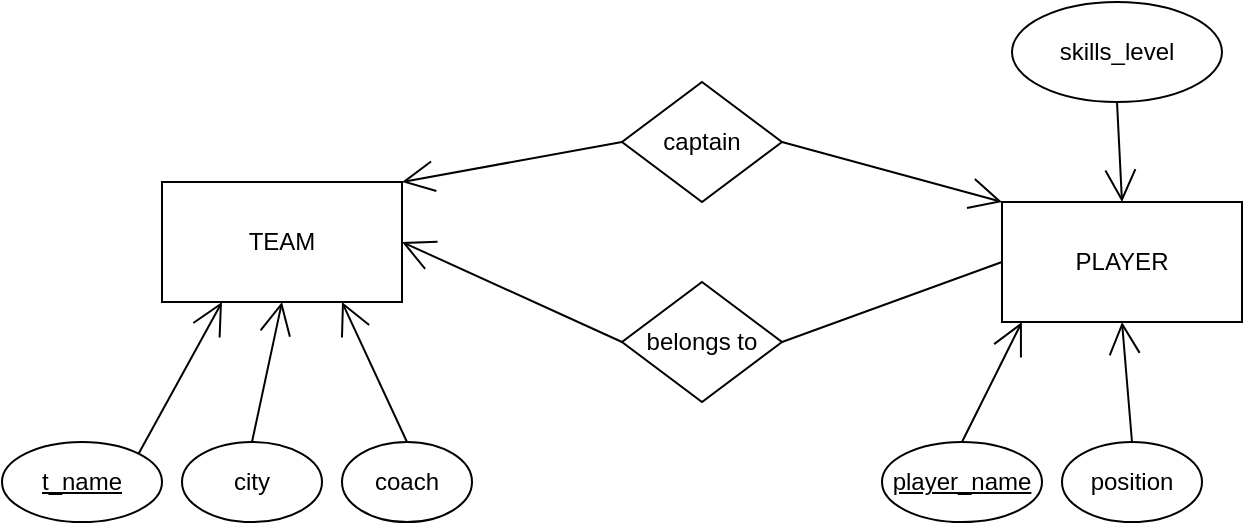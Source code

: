 <mxfile version="15.3.4" type="github"><diagram id="d9zC-lGGndAZzhyb3sW2" name="Page-1"><mxGraphModel dx="766" dy="468" grid="1" gridSize="10" guides="1" tooltips="1" connect="1" arrows="1" fold="1" page="1" pageScale="1" pageWidth="850" pageHeight="1100" math="0" shadow="0"><root><mxCell id="0"/><mxCell id="1" parent="0"/><mxCell id="wqVWByTlI-7Odq3gkRI9-9" value="PLAYER" style="rounded=0;whiteSpace=wrap;html=1;hachureGap=4;pointerEvents=0;" vertex="1" parent="1"><mxGeometry x="530" y="130" width="120" height="60" as="geometry"/></mxCell><mxCell id="wqVWByTlI-7Odq3gkRI9-10" value="TEAM" style="rounded=0;whiteSpace=wrap;html=1;hachureGap=4;pointerEvents=0;" vertex="1" parent="1"><mxGeometry x="110" y="120" width="120" height="60" as="geometry"/></mxCell><mxCell id="wqVWByTlI-7Odq3gkRI9-11" style="edgeStyle=none;curved=1;rounded=0;orthogonalLoop=1;jettySize=auto;html=1;exitX=1;exitY=0;exitDx=0;exitDy=0;entryX=0.25;entryY=1;entryDx=0;entryDy=0;endArrow=open;startSize=14;endSize=14;sourcePerimeterSpacing=8;targetPerimeterSpacing=8;" edge="1" parent="1" source="wqVWByTlI-7Odq3gkRI9-12" target="wqVWByTlI-7Odq3gkRI9-10"><mxGeometry relative="1" as="geometry"/></mxCell><mxCell id="wqVWByTlI-7Odq3gkRI9-12" value="&lt;u&gt;t_name&lt;/u&gt;" style="ellipse;whiteSpace=wrap;html=1;hachureGap=4;pointerEvents=0;" vertex="1" parent="1"><mxGeometry x="30" y="250" width="80" height="40" as="geometry"/></mxCell><mxCell id="wqVWByTlI-7Odq3gkRI9-13" style="edgeStyle=none;curved=1;rounded=0;orthogonalLoop=1;jettySize=auto;html=1;exitX=0.5;exitY=0;exitDx=0;exitDy=0;entryX=0.5;entryY=1;entryDx=0;entryDy=0;endArrow=open;startSize=14;endSize=14;sourcePerimeterSpacing=8;targetPerimeterSpacing=8;" edge="1" parent="1" source="wqVWByTlI-7Odq3gkRI9-14" target="wqVWByTlI-7Odq3gkRI9-10"><mxGeometry relative="1" as="geometry"/></mxCell><mxCell id="wqVWByTlI-7Odq3gkRI9-14" value="city" style="ellipse;whiteSpace=wrap;html=1;hachureGap=4;pointerEvents=0;" vertex="1" parent="1"><mxGeometry x="120" y="250" width="70" height="40" as="geometry"/></mxCell><mxCell id="wqVWByTlI-7Odq3gkRI9-15" style="edgeStyle=none;curved=1;rounded=0;orthogonalLoop=1;jettySize=auto;html=1;exitX=0.5;exitY=0;exitDx=0;exitDy=0;entryX=0.75;entryY=1;entryDx=0;entryDy=0;endArrow=open;startSize=14;endSize=14;sourcePerimeterSpacing=8;targetPerimeterSpacing=8;" edge="1" parent="1" source="wqVWByTlI-7Odq3gkRI9-16" target="wqVWByTlI-7Odq3gkRI9-10"><mxGeometry relative="1" as="geometry"/></mxCell><mxCell id="wqVWByTlI-7Odq3gkRI9-16" value="coach" style="ellipse;whiteSpace=wrap;html=1;hachureGap=4;pointerEvents=0;" vertex="1" parent="1"><mxGeometry x="200" y="250" width="65" height="40" as="geometry"/></mxCell><mxCell id="wqVWByTlI-7Odq3gkRI9-17" style="edgeStyle=none;curved=1;rounded=0;orthogonalLoop=1;jettySize=auto;html=1;exitX=0.5;exitY=0;exitDx=0;exitDy=0;entryX=0.083;entryY=1;entryDx=0;entryDy=0;entryPerimeter=0;endArrow=open;startSize=14;endSize=14;sourcePerimeterSpacing=8;targetPerimeterSpacing=8;" edge="1" parent="1" source="wqVWByTlI-7Odq3gkRI9-18" target="wqVWByTlI-7Odq3gkRI9-9"><mxGeometry relative="1" as="geometry"/></mxCell><mxCell id="wqVWByTlI-7Odq3gkRI9-18" value="&lt;u&gt;player_name&lt;/u&gt;" style="ellipse;whiteSpace=wrap;html=1;hachureGap=4;pointerEvents=0;" vertex="1" parent="1"><mxGeometry x="470" y="250" width="80" height="40" as="geometry"/></mxCell><mxCell id="wqVWByTlI-7Odq3gkRI9-19" style="edgeStyle=none;curved=1;rounded=0;orthogonalLoop=1;jettySize=auto;html=1;exitX=0.5;exitY=0;exitDx=0;exitDy=0;entryX=0.5;entryY=1;entryDx=0;entryDy=0;endArrow=open;startSize=14;endSize=14;sourcePerimeterSpacing=8;targetPerimeterSpacing=8;" edge="1" parent="1" source="wqVWByTlI-7Odq3gkRI9-20" target="wqVWByTlI-7Odq3gkRI9-9"><mxGeometry relative="1" as="geometry"/></mxCell><mxCell id="wqVWByTlI-7Odq3gkRI9-20" value="position" style="ellipse;whiteSpace=wrap;html=1;hachureGap=4;pointerEvents=0;" vertex="1" parent="1"><mxGeometry x="560" y="250" width="70" height="40" as="geometry"/></mxCell><mxCell id="wqVWByTlI-7Odq3gkRI9-21" style="edgeStyle=none;curved=1;rounded=0;orthogonalLoop=1;jettySize=auto;html=1;exitX=0.5;exitY=1;exitDx=0;exitDy=0;entryX=0.5;entryY=0;entryDx=0;entryDy=0;endArrow=open;startSize=14;endSize=14;sourcePerimeterSpacing=8;targetPerimeterSpacing=8;" edge="1" parent="1" source="wqVWByTlI-7Odq3gkRI9-22" target="wqVWByTlI-7Odq3gkRI9-9"><mxGeometry relative="1" as="geometry"/></mxCell><mxCell id="wqVWByTlI-7Odq3gkRI9-22" value="skills_level" style="ellipse;whiteSpace=wrap;html=1;hachureGap=4;pointerEvents=0;" vertex="1" parent="1"><mxGeometry x="535" y="30" width="105" height="50" as="geometry"/></mxCell><mxCell id="wqVWByTlI-7Odq3gkRI9-23" style="edgeStyle=none;curved=1;rounded=0;orthogonalLoop=1;jettySize=auto;html=1;exitX=0;exitY=0.5;exitDx=0;exitDy=0;entryX=1;entryY=0;entryDx=0;entryDy=0;endArrow=open;startSize=14;endSize=14;sourcePerimeterSpacing=8;targetPerimeterSpacing=8;" edge="1" parent="1" source="wqVWByTlI-7Odq3gkRI9-25" target="wqVWByTlI-7Odq3gkRI9-10"><mxGeometry relative="1" as="geometry"/></mxCell><mxCell id="wqVWByTlI-7Odq3gkRI9-24" style="edgeStyle=none;curved=1;rounded=0;orthogonalLoop=1;jettySize=auto;html=1;exitX=1;exitY=0.5;exitDx=0;exitDy=0;entryX=0;entryY=0;entryDx=0;entryDy=0;endArrow=open;startSize=14;endSize=14;sourcePerimeterSpacing=8;targetPerimeterSpacing=8;" edge="1" parent="1" source="wqVWByTlI-7Odq3gkRI9-25" target="wqVWByTlI-7Odq3gkRI9-9"><mxGeometry relative="1" as="geometry"/></mxCell><mxCell id="wqVWByTlI-7Odq3gkRI9-25" value="captain" style="rhombus;whiteSpace=wrap;html=1;hachureGap=4;pointerEvents=0;" vertex="1" parent="1"><mxGeometry x="340" y="70" width="80" height="60" as="geometry"/></mxCell><mxCell id="wqVWByTlI-7Odq3gkRI9-26" style="edgeStyle=none;curved=1;rounded=0;orthogonalLoop=1;jettySize=auto;html=1;exitX=0;exitY=0.5;exitDx=0;exitDy=0;entryX=1;entryY=0.5;entryDx=0;entryDy=0;endArrow=open;startSize=14;endSize=14;sourcePerimeterSpacing=8;targetPerimeterSpacing=8;" edge="1" parent="1" source="wqVWByTlI-7Odq3gkRI9-27" target="wqVWByTlI-7Odq3gkRI9-10"><mxGeometry relative="1" as="geometry"/></mxCell><mxCell id="wqVWByTlI-7Odq3gkRI9-27" value="belongs to" style="rhombus;whiteSpace=wrap;html=1;hachureGap=4;pointerEvents=0;" vertex="1" parent="1"><mxGeometry x="340" y="170" width="80" height="60" as="geometry"/></mxCell><mxCell id="wqVWByTlI-7Odq3gkRI9-28" value="" style="endArrow=none;html=1;startSize=14;endSize=14;sourcePerimeterSpacing=8;targetPerimeterSpacing=8;exitX=1;exitY=0.5;exitDx=0;exitDy=0;entryX=0;entryY=0.5;entryDx=0;entryDy=0;" edge="1" parent="1" source="wqVWByTlI-7Odq3gkRI9-27" target="wqVWByTlI-7Odq3gkRI9-9"><mxGeometry width="50" height="50" relative="1" as="geometry"><mxPoint x="460" y="259" as="sourcePoint"/><mxPoint x="510" y="209" as="targetPoint"/></mxGeometry></mxCell></root></mxGraphModel></diagram></mxfile>